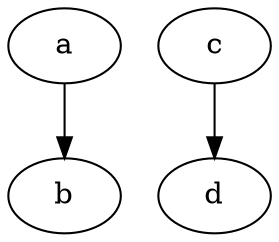 digraph {
    a -> b;
    c -> d;
    fillcolor = "#123456";
    fillcolor = "#c37b33cc";
    // fillcolor="#142614"
}